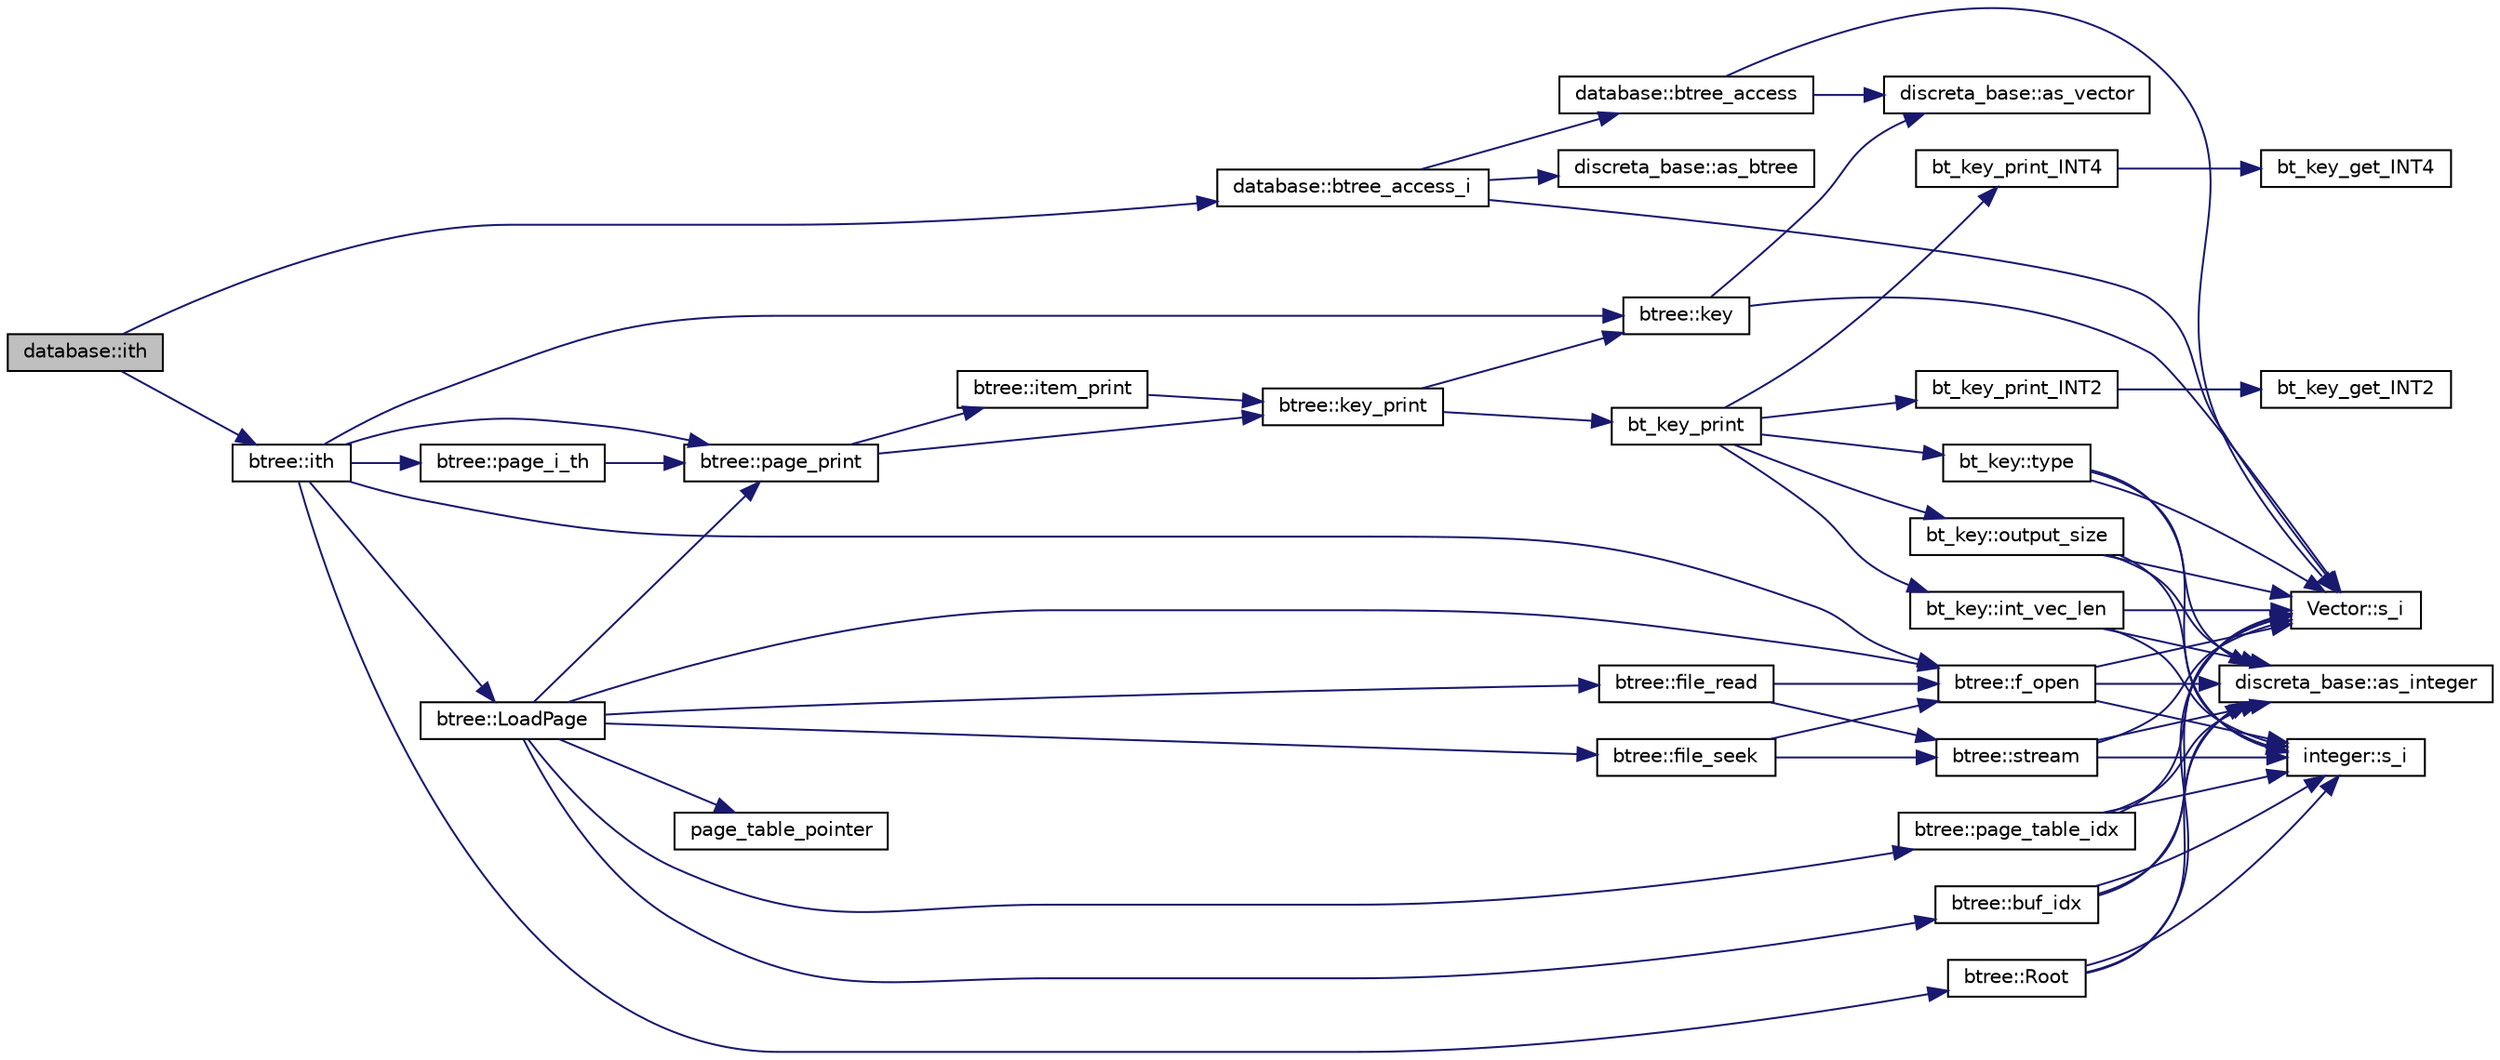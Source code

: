 digraph "database::ith"
{
  edge [fontname="Helvetica",fontsize="10",labelfontname="Helvetica",labelfontsize="10"];
  node [fontname="Helvetica",fontsize="10",shape=record];
  rankdir="LR";
  Node2466 [label="database::ith",height=0.2,width=0.4,color="black", fillcolor="grey75", style="filled", fontcolor="black"];
  Node2466 -> Node2467 [color="midnightblue",fontsize="10",style="solid",fontname="Helvetica"];
  Node2467 [label="database::btree_access_i",height=0.2,width=0.4,color="black", fillcolor="white", style="filled",URL="$db/d72/classdatabase.html#a215047d1b32b8bd54f91a7bdca168eee"];
  Node2467 -> Node2468 [color="midnightblue",fontsize="10",style="solid",fontname="Helvetica"];
  Node2468 [label="database::btree_access",height=0.2,width=0.4,color="black", fillcolor="white", style="filled",URL="$db/d72/classdatabase.html#a30109ba5488b06111439f887fc1ac499"];
  Node2468 -> Node2469 [color="midnightblue",fontsize="10",style="solid",fontname="Helvetica"];
  Node2469 [label="Vector::s_i",height=0.2,width=0.4,color="black", fillcolor="white", style="filled",URL="$d5/db2/class_vector.html#a1c4fe1752523df8119f70dd550244871"];
  Node2468 -> Node2470 [color="midnightblue",fontsize="10",style="solid",fontname="Helvetica"];
  Node2470 [label="discreta_base::as_vector",height=0.2,width=0.4,color="black", fillcolor="white", style="filled",URL="$d7/d71/classdiscreta__base.html#a7bdd6cae39c380b128ee9e17e42cf020"];
  Node2467 -> Node2469 [color="midnightblue",fontsize="10",style="solid",fontname="Helvetica"];
  Node2467 -> Node2471 [color="midnightblue",fontsize="10",style="solid",fontname="Helvetica"];
  Node2471 [label="discreta_base::as_btree",height=0.2,width=0.4,color="black", fillcolor="white", style="filled",URL="$d7/d71/classdiscreta__base.html#a78e76674cef2ec113c17989c11288778"];
  Node2466 -> Node2472 [color="midnightblue",fontsize="10",style="solid",fontname="Helvetica"];
  Node2472 [label="btree::ith",height=0.2,width=0.4,color="black", fillcolor="white", style="filled",URL="$dd/db0/classbtree.html#aba50733eb0d292c2fd103cd6721cc1d6"];
  Node2472 -> Node2473 [color="midnightblue",fontsize="10",style="solid",fontname="Helvetica"];
  Node2473 [label="btree::f_open",height=0.2,width=0.4,color="black", fillcolor="white", style="filled",URL="$dd/db0/classbtree.html#a192d74607f02ea8e0ad631d6e6fd6704"];
  Node2473 -> Node2469 [color="midnightblue",fontsize="10",style="solid",fontname="Helvetica"];
  Node2473 -> Node2474 [color="midnightblue",fontsize="10",style="solid",fontname="Helvetica"];
  Node2474 [label="discreta_base::as_integer",height=0.2,width=0.4,color="black", fillcolor="white", style="filled",URL="$d7/d71/classdiscreta__base.html#a00d7691eaf874fd283d942692fe8dd26"];
  Node2473 -> Node2475 [color="midnightblue",fontsize="10",style="solid",fontname="Helvetica"];
  Node2475 [label="integer::s_i",height=0.2,width=0.4,color="black", fillcolor="white", style="filled",URL="$d0/de5/classinteger.html#adf28e9f94d4c844adaa950deeb80b904"];
  Node2472 -> Node2476 [color="midnightblue",fontsize="10",style="solid",fontname="Helvetica"];
  Node2476 [label="btree::Root",height=0.2,width=0.4,color="black", fillcolor="white", style="filled",URL="$dd/db0/classbtree.html#a2fd65be715ab94bf4a764c4f582a642b"];
  Node2476 -> Node2469 [color="midnightblue",fontsize="10",style="solid",fontname="Helvetica"];
  Node2476 -> Node2474 [color="midnightblue",fontsize="10",style="solid",fontname="Helvetica"];
  Node2476 -> Node2475 [color="midnightblue",fontsize="10",style="solid",fontname="Helvetica"];
  Node2472 -> Node2477 [color="midnightblue",fontsize="10",style="solid",fontname="Helvetica"];
  Node2477 [label="btree::LoadPage",height=0.2,width=0.4,color="black", fillcolor="white", style="filled",URL="$dd/db0/classbtree.html#a29d23b8b151b6b793aa1184ca6ccc947"];
  Node2477 -> Node2473 [color="midnightblue",fontsize="10",style="solid",fontname="Helvetica"];
  Node2477 -> Node2478 [color="midnightblue",fontsize="10",style="solid",fontname="Helvetica"];
  Node2478 [label="btree::buf_idx",height=0.2,width=0.4,color="black", fillcolor="white", style="filled",URL="$dd/db0/classbtree.html#a6a928fc93c93d8b5a83ad1ba699b453e"];
  Node2478 -> Node2469 [color="midnightblue",fontsize="10",style="solid",fontname="Helvetica"];
  Node2478 -> Node2474 [color="midnightblue",fontsize="10",style="solid",fontname="Helvetica"];
  Node2478 -> Node2475 [color="midnightblue",fontsize="10",style="solid",fontname="Helvetica"];
  Node2477 -> Node2479 [color="midnightblue",fontsize="10",style="solid",fontname="Helvetica"];
  Node2479 [label="page_table_pointer",height=0.2,width=0.4,color="black", fillcolor="white", style="filled",URL="$d9/d60/discreta_8h.html#a53208086adbea2817fe45f917410d9d0"];
  Node2477 -> Node2480 [color="midnightblue",fontsize="10",style="solid",fontname="Helvetica"];
  Node2480 [label="btree::page_table_idx",height=0.2,width=0.4,color="black", fillcolor="white", style="filled",URL="$dd/db0/classbtree.html#abc6a6f309e4c61cb5a7f4c4a248d384d"];
  Node2480 -> Node2469 [color="midnightblue",fontsize="10",style="solid",fontname="Helvetica"];
  Node2480 -> Node2474 [color="midnightblue",fontsize="10",style="solid",fontname="Helvetica"];
  Node2480 -> Node2475 [color="midnightblue",fontsize="10",style="solid",fontname="Helvetica"];
  Node2477 -> Node2481 [color="midnightblue",fontsize="10",style="solid",fontname="Helvetica"];
  Node2481 [label="btree::file_seek",height=0.2,width=0.4,color="black", fillcolor="white", style="filled",URL="$dd/db0/classbtree.html#a829c985973c7c164fda2d81398e13504"];
  Node2481 -> Node2473 [color="midnightblue",fontsize="10",style="solid",fontname="Helvetica"];
  Node2481 -> Node2482 [color="midnightblue",fontsize="10",style="solid",fontname="Helvetica"];
  Node2482 [label="btree::stream",height=0.2,width=0.4,color="black", fillcolor="white", style="filled",URL="$dd/db0/classbtree.html#af99e68df8c3674b7d77ed80a8bbcffac"];
  Node2482 -> Node2469 [color="midnightblue",fontsize="10",style="solid",fontname="Helvetica"];
  Node2482 -> Node2474 [color="midnightblue",fontsize="10",style="solid",fontname="Helvetica"];
  Node2482 -> Node2475 [color="midnightblue",fontsize="10",style="solid",fontname="Helvetica"];
  Node2477 -> Node2483 [color="midnightblue",fontsize="10",style="solid",fontname="Helvetica"];
  Node2483 [label="btree::file_read",height=0.2,width=0.4,color="black", fillcolor="white", style="filled",URL="$dd/db0/classbtree.html#ab0b9bbc01c3d3836048934e90aec5f6c"];
  Node2483 -> Node2473 [color="midnightblue",fontsize="10",style="solid",fontname="Helvetica"];
  Node2483 -> Node2482 [color="midnightblue",fontsize="10",style="solid",fontname="Helvetica"];
  Node2477 -> Node2484 [color="midnightblue",fontsize="10",style="solid",fontname="Helvetica"];
  Node2484 [label="btree::page_print",height=0.2,width=0.4,color="black", fillcolor="white", style="filled",URL="$dd/db0/classbtree.html#ae6ffbcdff58a0c738d1a0e27a963da5d"];
  Node2484 -> Node2485 [color="midnightblue",fontsize="10",style="solid",fontname="Helvetica"];
  Node2485 [label="btree::item_print",height=0.2,width=0.4,color="black", fillcolor="white", style="filled",URL="$dd/db0/classbtree.html#aca05a17e852f911cf7b1a971e7e7ad08"];
  Node2485 -> Node2486 [color="midnightblue",fontsize="10",style="solid",fontname="Helvetica"];
  Node2486 [label="btree::key_print",height=0.2,width=0.4,color="black", fillcolor="white", style="filled",URL="$dd/db0/classbtree.html#a4d527d5afa4891a2fa69fc1a07c48627"];
  Node2486 -> Node2487 [color="midnightblue",fontsize="10",style="solid",fontname="Helvetica"];
  Node2487 [label="bt_key_print",height=0.2,width=0.4,color="black", fillcolor="white", style="filled",URL="$d0/db3/bt__key_8_c.html#a14b2a3662044cca4e54d45f271c947aa"];
  Node2487 -> Node2488 [color="midnightblue",fontsize="10",style="solid",fontname="Helvetica"];
  Node2488 [label="bt_key::type",height=0.2,width=0.4,color="black", fillcolor="white", style="filled",URL="$d1/de5/classbt__key.html#ae788a415a20f75fe7160408a055bb33f"];
  Node2488 -> Node2469 [color="midnightblue",fontsize="10",style="solid",fontname="Helvetica"];
  Node2488 -> Node2474 [color="midnightblue",fontsize="10",style="solid",fontname="Helvetica"];
  Node2488 -> Node2475 [color="midnightblue",fontsize="10",style="solid",fontname="Helvetica"];
  Node2487 -> Node2489 [color="midnightblue",fontsize="10",style="solid",fontname="Helvetica"];
  Node2489 [label="bt_key::output_size",height=0.2,width=0.4,color="black", fillcolor="white", style="filled",URL="$d1/de5/classbt__key.html#acb48f95d030f62c56051d0cd6e013394"];
  Node2489 -> Node2469 [color="midnightblue",fontsize="10",style="solid",fontname="Helvetica"];
  Node2489 -> Node2474 [color="midnightblue",fontsize="10",style="solid",fontname="Helvetica"];
  Node2489 -> Node2475 [color="midnightblue",fontsize="10",style="solid",fontname="Helvetica"];
  Node2487 -> Node2490 [color="midnightblue",fontsize="10",style="solid",fontname="Helvetica"];
  Node2490 [label="bt_key_print_INT4",height=0.2,width=0.4,color="black", fillcolor="white", style="filled",URL="$d0/db3/bt__key_8_c.html#ad752d162f10144228c321f41fb5b8bdd"];
  Node2490 -> Node2491 [color="midnightblue",fontsize="10",style="solid",fontname="Helvetica"];
  Node2491 [label="bt_key_get_INT4",height=0.2,width=0.4,color="black", fillcolor="white", style="filled",URL="$d0/db3/bt__key_8_c.html#ae2728a8a265629876b486504625977fa"];
  Node2487 -> Node2492 [color="midnightblue",fontsize="10",style="solid",fontname="Helvetica"];
  Node2492 [label="bt_key_print_INT2",height=0.2,width=0.4,color="black", fillcolor="white", style="filled",URL="$d0/db3/bt__key_8_c.html#a557e01620ef554044797f4e097ba0924"];
  Node2492 -> Node2493 [color="midnightblue",fontsize="10",style="solid",fontname="Helvetica"];
  Node2493 [label="bt_key_get_INT2",height=0.2,width=0.4,color="black", fillcolor="white", style="filled",URL="$d0/db3/bt__key_8_c.html#a6a73c042fa4b7f530a244c4fc6c9e8f2"];
  Node2487 -> Node2494 [color="midnightblue",fontsize="10",style="solid",fontname="Helvetica"];
  Node2494 [label="bt_key::int_vec_len",height=0.2,width=0.4,color="black", fillcolor="white", style="filled",URL="$d1/de5/classbt__key.html#ac8e43906f79bacf330fa1726925b7e37"];
  Node2494 -> Node2469 [color="midnightblue",fontsize="10",style="solid",fontname="Helvetica"];
  Node2494 -> Node2474 [color="midnightblue",fontsize="10",style="solid",fontname="Helvetica"];
  Node2494 -> Node2475 [color="midnightblue",fontsize="10",style="solid",fontname="Helvetica"];
  Node2486 -> Node2495 [color="midnightblue",fontsize="10",style="solid",fontname="Helvetica"];
  Node2495 [label="btree::key",height=0.2,width=0.4,color="black", fillcolor="white", style="filled",URL="$dd/db0/classbtree.html#abc561b2c60acc5a699637b7eb2549503"];
  Node2495 -> Node2469 [color="midnightblue",fontsize="10",style="solid",fontname="Helvetica"];
  Node2495 -> Node2470 [color="midnightblue",fontsize="10",style="solid",fontname="Helvetica"];
  Node2484 -> Node2486 [color="midnightblue",fontsize="10",style="solid",fontname="Helvetica"];
  Node2472 -> Node2484 [color="midnightblue",fontsize="10",style="solid",fontname="Helvetica"];
  Node2472 -> Node2496 [color="midnightblue",fontsize="10",style="solid",fontname="Helvetica"];
  Node2496 [label="btree::page_i_th",height=0.2,width=0.4,color="black", fillcolor="white", style="filled",URL="$dd/db0/classbtree.html#a46150b5fbb59f760f6269ce559b38525"];
  Node2496 -> Node2484 [color="midnightblue",fontsize="10",style="solid",fontname="Helvetica"];
  Node2472 -> Node2495 [color="midnightblue",fontsize="10",style="solid",fontname="Helvetica"];
}
